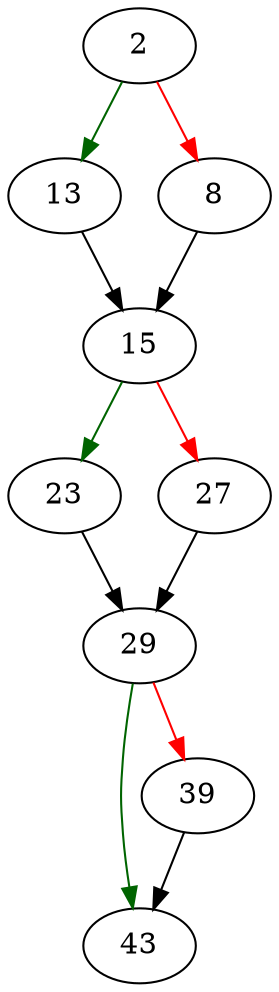strict digraph "mbuiter_multi_copy" {
	// Node definitions.
	2 [entry=true];
	13;
	8;
	15;
	23;
	27;
	29;
	43;
	39;

	// Edge definitions.
	2 -> 13 [
		color=darkgreen
		cond=true
	];
	2 -> 8 [
		color=red
		cond=false
	];
	13 -> 15;
	8 -> 15;
	15 -> 23 [
		color=darkgreen
		cond=true
	];
	15 -> 27 [
		color=red
		cond=false
	];
	23 -> 29;
	27 -> 29;
	29 -> 43 [
		color=darkgreen
		cond=true
	];
	29 -> 39 [
		color=red
		cond=false
	];
	39 -> 43;
}